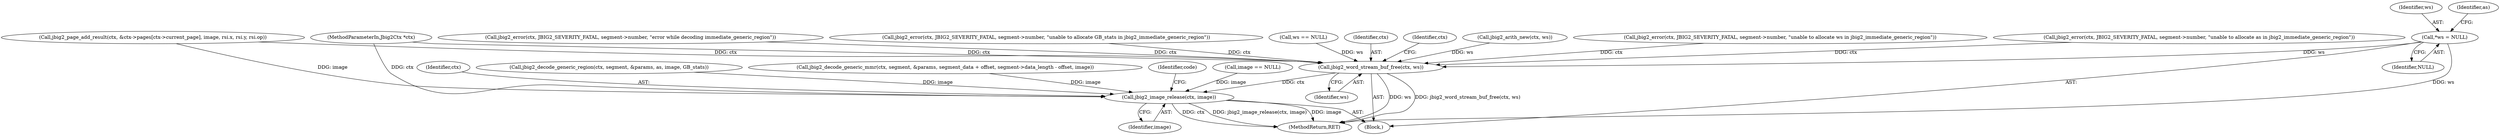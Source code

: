 digraph "0_ghostscript_e698d5c11d27212aa1098bc5b1673a3378563092_0@pointer" {
"1000127" [label="(Call,*ws = NULL)"];
"1000482" [label="(Call,jbig2_word_stream_buf_free(ctx, ws))"];
"1000490" [label="(Call,jbig2_image_release(ctx, image))"];
"1000448" [label="(Call,jbig2_page_add_result(ctx, &ctx->pages[ctx->current_page], image, rsi.x, rsi.y, rsi.op))"];
"1000491" [label="(Identifier,ctx)"];
"1000490" [label="(Call,jbig2_image_release(ctx, image))"];
"1000495" [label="(MethodReturn,RET)"];
"1000484" [label="(Identifier,ws)"];
"1000469" [label="(Call,jbig2_error(ctx, JBIG2_SEVERITY_FATAL, segment->number, \"error while decoding immediate_generic_region\"))"];
"1000482" [label="(Call,jbig2_word_stream_buf_free(ctx, ws))"];
"1000108" [label="(Block,)"];
"1000375" [label="(Call,jbig2_error(ctx, JBIG2_SEVERITY_FATAL, segment->number, \"unable to allocate GB_stats in jbig2_immediate_generic_region\"))"];
"1000436" [label="(Call,jbig2_decode_generic_region(ctx, segment, &params, as, image, GB_stats))"];
"1000400" [label="(Call,ws == NULL)"];
"1000492" [label="(Identifier,image)"];
"1000127" [label="(Call,*ws = NULL)"];
"1000483" [label="(Identifier,ctx)"];
"1000487" [label="(Identifier,ctx)"];
"1000338" [label="(Call,jbig2_decode_generic_mmr(ctx, segment, &params, segment_data + offset, segment->data_length - offset, image))"];
"1000128" [label="(Identifier,ws)"];
"1000494" [label="(Identifier,code)"];
"1000129" [label="(Identifier,NULL)"];
"1000416" [label="(Call,jbig2_arith_new(ctx, ws))"];
"1000307" [label="(Call,image == NULL)"];
"1000406" [label="(Call,jbig2_error(ctx, JBIG2_SEVERITY_FATAL, segment->number, \"unable to allocate ws in jbig2_immediate_generic_region\"))"];
"1000105" [label="(MethodParameterIn,Jbig2Ctx *ctx)"];
"1000426" [label="(Call,jbig2_error(ctx, JBIG2_SEVERITY_FATAL, segment->number, \"unable to allocate as in jbig2_immediate_generic_region\"))"];
"1000132" [label="(Identifier,as)"];
"1000127" -> "1000108"  [label="AST: "];
"1000127" -> "1000129"  [label="CFG: "];
"1000128" -> "1000127"  [label="AST: "];
"1000129" -> "1000127"  [label="AST: "];
"1000132" -> "1000127"  [label="CFG: "];
"1000127" -> "1000495"  [label="DDG: ws"];
"1000127" -> "1000482"  [label="DDG: ws"];
"1000482" -> "1000108"  [label="AST: "];
"1000482" -> "1000484"  [label="CFG: "];
"1000483" -> "1000482"  [label="AST: "];
"1000484" -> "1000482"  [label="AST: "];
"1000487" -> "1000482"  [label="CFG: "];
"1000482" -> "1000495"  [label="DDG: ws"];
"1000482" -> "1000495"  [label="DDG: jbig2_word_stream_buf_free(ctx, ws)"];
"1000375" -> "1000482"  [label="DDG: ctx"];
"1000426" -> "1000482"  [label="DDG: ctx"];
"1000406" -> "1000482"  [label="DDG: ctx"];
"1000448" -> "1000482"  [label="DDG: ctx"];
"1000469" -> "1000482"  [label="DDG: ctx"];
"1000105" -> "1000482"  [label="DDG: ctx"];
"1000400" -> "1000482"  [label="DDG: ws"];
"1000416" -> "1000482"  [label="DDG: ws"];
"1000482" -> "1000490"  [label="DDG: ctx"];
"1000490" -> "1000108"  [label="AST: "];
"1000490" -> "1000492"  [label="CFG: "];
"1000491" -> "1000490"  [label="AST: "];
"1000492" -> "1000490"  [label="AST: "];
"1000494" -> "1000490"  [label="CFG: "];
"1000490" -> "1000495"  [label="DDG: ctx"];
"1000490" -> "1000495"  [label="DDG: jbig2_image_release(ctx, image)"];
"1000490" -> "1000495"  [label="DDG: image"];
"1000105" -> "1000490"  [label="DDG: ctx"];
"1000436" -> "1000490"  [label="DDG: image"];
"1000338" -> "1000490"  [label="DDG: image"];
"1000448" -> "1000490"  [label="DDG: image"];
"1000307" -> "1000490"  [label="DDG: image"];
}
